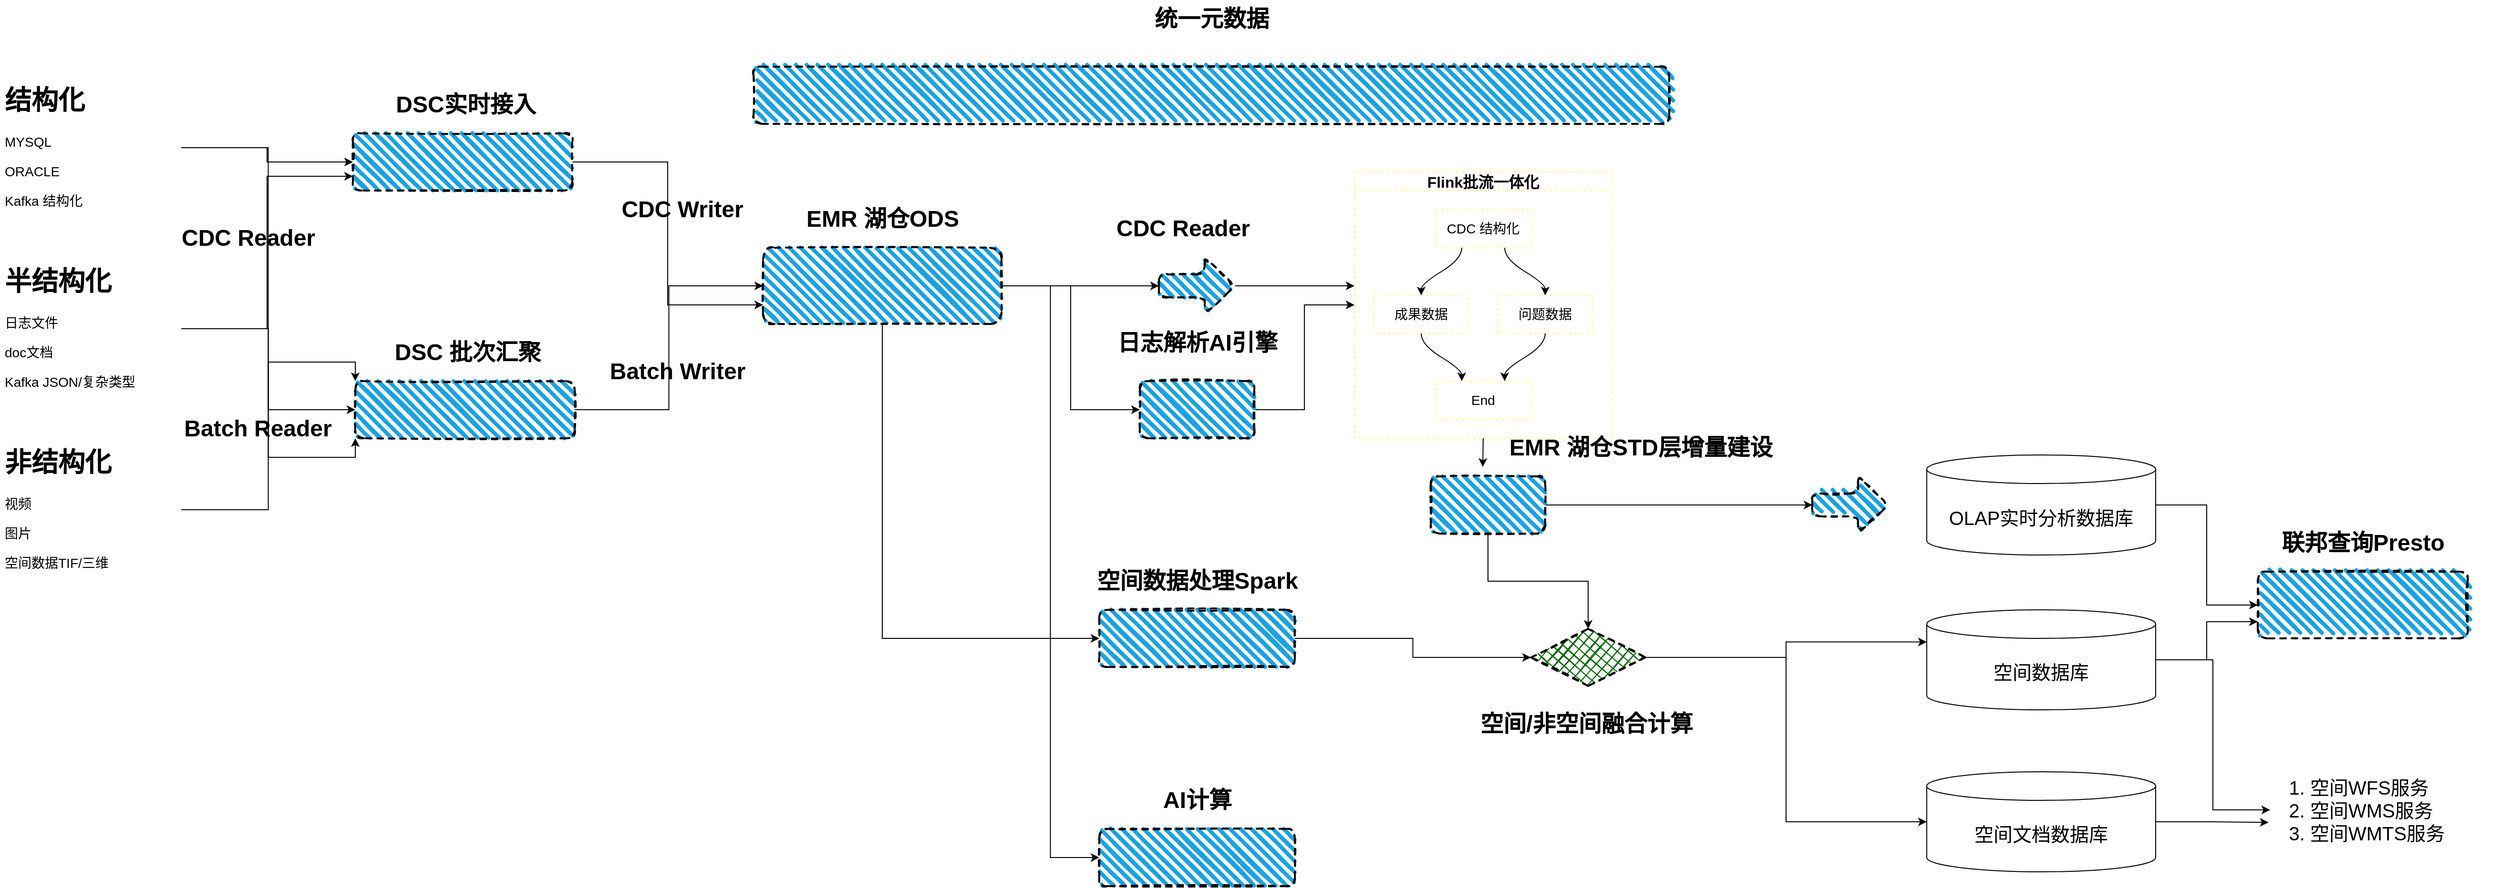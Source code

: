 <mxfile version="17.4.3" type="github">
  <diagram id="1dOQAi_4oyU1C2fP7cNQ" name="Page-1">
    <mxGraphModel dx="2852" dy="-786" grid="1" gridSize="10" guides="1" tooltips="1" connect="1" arrows="1" fold="1" page="1" pageScale="1" pageWidth="827" pageHeight="1169" math="0" shadow="0">
      <root>
        <mxCell id="0" />
        <mxCell id="1" parent="0" />
        <mxCell id="jQ7kkfIX27O_XA6jf1Ui-1" value="" style="edgeStyle=orthogonalEdgeStyle;rounded=0;orthogonalLoop=1;jettySize=auto;html=1;fontSize=14;fontColor=#000000;" edge="1" parent="1" source="jQ7kkfIX27O_XA6jf1Ui-3" target="jQ7kkfIX27O_XA6jf1Ui-10">
          <mxGeometry relative="1" as="geometry" />
        </mxCell>
        <mxCell id="jQ7kkfIX27O_XA6jf1Ui-2" style="edgeStyle=orthogonalEdgeStyle;rounded=0;orthogonalLoop=1;jettySize=auto;html=1;entryX=0;entryY=0.5;entryDx=0;entryDy=0;fontSize=14;fontColor=#000000;" edge="1" parent="1" source="jQ7kkfIX27O_XA6jf1Ui-3" target="jQ7kkfIX27O_XA6jf1Ui-13">
          <mxGeometry relative="1" as="geometry" />
        </mxCell>
        <mxCell id="jQ7kkfIX27O_XA6jf1Ui-3" value="&lt;h1&gt;结构化&lt;/h1&gt;&lt;p&gt;MYSQL&lt;/p&gt;&lt;p&gt;ORACLE&lt;/p&gt;&lt;p&gt;Kafka 结构化&lt;/p&gt;" style="text;html=1;strokeColor=none;fillColor=none;spacing=5;spacingTop=-20;whiteSpace=wrap;overflow=hidden;rounded=0;dashed=1;fontSize=14;fontColor=#000000;" vertex="1" parent="1">
          <mxGeometry x="590" y="3280" width="190" height="150" as="geometry" />
        </mxCell>
        <mxCell id="jQ7kkfIX27O_XA6jf1Ui-4" style="edgeStyle=orthogonalEdgeStyle;rounded=0;orthogonalLoop=1;jettySize=auto;html=1;exitX=1;exitY=0.5;exitDx=0;exitDy=0;entryX=0;entryY=0.75;entryDx=0;entryDy=0;fontSize=14;fontColor=#000000;" edge="1" parent="1" source="jQ7kkfIX27O_XA6jf1Ui-6" target="jQ7kkfIX27O_XA6jf1Ui-10">
          <mxGeometry relative="1" as="geometry" />
        </mxCell>
        <mxCell id="jQ7kkfIX27O_XA6jf1Ui-5" style="edgeStyle=orthogonalEdgeStyle;rounded=0;orthogonalLoop=1;jettySize=auto;html=1;entryX=0;entryY=1;entryDx=0;entryDy=0;fontSize=14;fontColor=#000000;" edge="1" parent="1" source="jQ7kkfIX27O_XA6jf1Ui-6" target="jQ7kkfIX27O_XA6jf1Ui-13">
          <mxGeometry relative="1" as="geometry" />
        </mxCell>
        <mxCell id="jQ7kkfIX27O_XA6jf1Ui-6" value="&lt;h1&gt;半结构化&lt;/h1&gt;&lt;p&gt;日志文件&lt;/p&gt;&lt;p&gt;doc文档&lt;/p&gt;&lt;p&gt;Kafka JSON/复杂类型&lt;/p&gt;" style="text;html=1;strokeColor=none;fillColor=none;spacing=5;spacingTop=-20;whiteSpace=wrap;overflow=hidden;rounded=0;dashed=1;fontSize=14;fontColor=#000000;" vertex="1" parent="1">
          <mxGeometry x="590" y="3470" width="190" height="150" as="geometry" />
        </mxCell>
        <mxCell id="jQ7kkfIX27O_XA6jf1Ui-7" style="edgeStyle=orthogonalEdgeStyle;rounded=0;orthogonalLoop=1;jettySize=auto;html=1;exitX=1;exitY=0.5;exitDx=0;exitDy=0;entryX=0;entryY=0;entryDx=0;entryDy=0;fontSize=14;fontColor=#000000;" edge="1" parent="1" source="jQ7kkfIX27O_XA6jf1Ui-8" target="jQ7kkfIX27O_XA6jf1Ui-13">
          <mxGeometry relative="1" as="geometry" />
        </mxCell>
        <mxCell id="jQ7kkfIX27O_XA6jf1Ui-8" value="&lt;h1&gt;非结构化&lt;/h1&gt;&lt;p&gt;视频&lt;/p&gt;&lt;p&gt;图片&lt;/p&gt;&lt;p&gt;空间数据TIF/三维&lt;/p&gt;" style="text;html=1;strokeColor=none;fillColor=none;spacing=5;spacingTop=-20;whiteSpace=wrap;overflow=hidden;rounded=0;dashed=1;fontSize=14;fontColor=#000000;" vertex="1" parent="1">
          <mxGeometry x="590" y="3660" width="190" height="150" as="geometry" />
        </mxCell>
        <mxCell id="jQ7kkfIX27O_XA6jf1Ui-9" style="edgeStyle=orthogonalEdgeStyle;rounded=0;orthogonalLoop=1;jettySize=auto;html=1;exitX=1;exitY=0.5;exitDx=0;exitDy=0;entryX=0;entryY=0.75;entryDx=0;entryDy=0;fontSize=14;fontColor=#000000;" edge="1" parent="1" source="jQ7kkfIX27O_XA6jf1Ui-10" target="jQ7kkfIX27O_XA6jf1Ui-23">
          <mxGeometry relative="1" as="geometry" />
        </mxCell>
        <mxCell id="jQ7kkfIX27O_XA6jf1Ui-10" value="" style="rounded=1;whiteSpace=wrap;html=1;strokeWidth=2;fillWeight=4;hachureGap=8;hachureAngle=45;fillColor=#1ba1e2;sketch=1;dashed=1;fontSize=14;fontColor=#000000;" vertex="1" parent="1">
          <mxGeometry x="960" y="3340" width="230" height="60" as="geometry" />
        </mxCell>
        <mxCell id="jQ7kkfIX27O_XA6jf1Ui-11" value="DSC实时接入" style="text;strokeColor=none;fillColor=none;html=1;fontSize=24;fontStyle=1;verticalAlign=middle;align=center;dashed=1;fontColor=#000000;" vertex="1" parent="1">
          <mxGeometry x="1027.5" y="3290" width="100" height="40" as="geometry" />
        </mxCell>
        <mxCell id="jQ7kkfIX27O_XA6jf1Ui-12" style="edgeStyle=orthogonalEdgeStyle;rounded=0;orthogonalLoop=1;jettySize=auto;html=1;exitX=1;exitY=0.5;exitDx=0;exitDy=0;entryX=0;entryY=0.5;entryDx=0;entryDy=0;fontSize=14;fontColor=#000000;" edge="1" parent="1" source="jQ7kkfIX27O_XA6jf1Ui-13" target="jQ7kkfIX27O_XA6jf1Ui-23">
          <mxGeometry relative="1" as="geometry" />
        </mxCell>
        <mxCell id="jQ7kkfIX27O_XA6jf1Ui-13" value="" style="rounded=1;whiteSpace=wrap;html=1;strokeWidth=2;fillWeight=4;hachureGap=8;hachureAngle=45;fillColor=#1ba1e2;sketch=1;dashed=1;fontSize=14;fontColor=#000000;" vertex="1" parent="1">
          <mxGeometry x="962.5" y="3600" width="230" height="60" as="geometry" />
        </mxCell>
        <mxCell id="jQ7kkfIX27O_XA6jf1Ui-14" value="DSC 批次汇聚" style="text;strokeColor=none;fillColor=none;html=1;fontSize=24;fontStyle=1;verticalAlign=middle;align=center;dashed=1;fontColor=#000000;" vertex="1" parent="1">
          <mxGeometry x="1030" y="3550" width="100" height="40" as="geometry" />
        </mxCell>
        <mxCell id="jQ7kkfIX27O_XA6jf1Ui-15" value="CDC Reader" style="text;strokeColor=none;fillColor=none;html=1;fontSize=24;fontStyle=1;verticalAlign=middle;align=center;dashed=1;fontColor=#000000;" vertex="1" parent="1">
          <mxGeometry x="800" y="3430" width="100" height="40" as="geometry" />
        </mxCell>
        <mxCell id="jQ7kkfIX27O_XA6jf1Ui-16" value="Batch Reader" style="text;strokeColor=none;fillColor=none;html=1;fontSize=24;fontStyle=1;verticalAlign=middle;align=center;dashed=1;fontColor=#000000;" vertex="1" parent="1">
          <mxGeometry x="810" y="3630" width="100" height="40" as="geometry" />
        </mxCell>
        <mxCell id="jQ7kkfIX27O_XA6jf1Ui-17" value="" style="rounded=1;whiteSpace=wrap;html=1;strokeWidth=2;fillWeight=4;hachureGap=8;hachureAngle=45;fillColor=#1ba1e2;sketch=1;dashed=1;fontSize=14;fontColor=#000000;" vertex="1" parent="1">
          <mxGeometry x="1380" y="3270" width="960" height="60" as="geometry" />
        </mxCell>
        <mxCell id="jQ7kkfIX27O_XA6jf1Ui-18" value="统一元数据" style="text;strokeColor=none;fillColor=none;html=1;fontSize=24;fontStyle=1;verticalAlign=middle;align=center;dashed=1;fontColor=#000000;" vertex="1" parent="1">
          <mxGeometry x="1810" y="3200" width="100" height="40" as="geometry" />
        </mxCell>
        <mxCell id="jQ7kkfIX27O_XA6jf1Ui-19" value="" style="edgeStyle=orthogonalEdgeStyle;rounded=0;orthogonalLoop=1;jettySize=auto;html=1;fontSize=14;fontColor=#000000;" edge="1" parent="1" source="jQ7kkfIX27O_XA6jf1Ui-23" target="jQ7kkfIX27O_XA6jf1Ui-38">
          <mxGeometry relative="1" as="geometry" />
        </mxCell>
        <mxCell id="jQ7kkfIX27O_XA6jf1Ui-20" style="edgeStyle=orthogonalEdgeStyle;rounded=0;orthogonalLoop=1;jettySize=auto;html=1;entryX=0;entryY=0.5;entryDx=0;entryDy=0;fontSize=14;fontColor=#000000;" edge="1" parent="1" source="jQ7kkfIX27O_XA6jf1Ui-23" target="jQ7kkfIX27O_XA6jf1Ui-41">
          <mxGeometry relative="1" as="geometry" />
        </mxCell>
        <mxCell id="jQ7kkfIX27O_XA6jf1Ui-21" style="edgeStyle=orthogonalEdgeStyle;rounded=0;orthogonalLoop=1;jettySize=auto;html=1;exitX=0.5;exitY=1;exitDx=0;exitDy=0;entryX=0;entryY=0.5;entryDx=0;entryDy=0;fontSize=16;fontColor=#000000;" edge="1" parent="1" source="jQ7kkfIX27O_XA6jf1Ui-23" target="jQ7kkfIX27O_XA6jf1Ui-48">
          <mxGeometry relative="1" as="geometry" />
        </mxCell>
        <mxCell id="jQ7kkfIX27O_XA6jf1Ui-22" style="edgeStyle=orthogonalEdgeStyle;rounded=0;orthogonalLoop=1;jettySize=auto;html=1;entryX=0;entryY=0.5;entryDx=0;entryDy=0;fontSize=20;fontColor=#000000;" edge="1" parent="1" source="jQ7kkfIX27O_XA6jf1Ui-23" target="jQ7kkfIX27O_XA6jf1Ui-65">
          <mxGeometry relative="1" as="geometry" />
        </mxCell>
        <mxCell id="jQ7kkfIX27O_XA6jf1Ui-23" value="" style="rounded=1;whiteSpace=wrap;html=1;strokeWidth=2;fillWeight=4;hachureGap=8;hachureAngle=45;fillColor=#1ba1e2;sketch=1;dashed=1;fontSize=14;fontColor=#000000;" vertex="1" parent="1">
          <mxGeometry x="1390" y="3460" width="250" height="80" as="geometry" />
        </mxCell>
        <mxCell id="jQ7kkfIX27O_XA6jf1Ui-24" value="EMR 湖仓ODS" style="text;strokeColor=none;fillColor=none;html=1;fontSize=24;fontStyle=1;verticalAlign=middle;align=center;dashed=1;fontColor=#000000;" vertex="1" parent="1">
          <mxGeometry x="1465" y="3410" width="100" height="40" as="geometry" />
        </mxCell>
        <mxCell id="jQ7kkfIX27O_XA6jf1Ui-25" value="CDC Writer" style="text;strokeColor=none;fillColor=none;html=1;fontSize=24;fontStyle=1;verticalAlign=middle;align=center;dashed=1;fontColor=#000000;" vertex="1" parent="1">
          <mxGeometry x="1255" y="3400" width="100" height="40" as="geometry" />
        </mxCell>
        <mxCell id="jQ7kkfIX27O_XA6jf1Ui-26" value="Batch Writer" style="text;strokeColor=none;fillColor=none;html=1;fontSize=24;fontStyle=1;verticalAlign=middle;align=center;dashed=1;fontColor=#000000;" vertex="1" parent="1">
          <mxGeometry x="1250" y="3570" width="100" height="40" as="geometry" />
        </mxCell>
        <mxCell id="jQ7kkfIX27O_XA6jf1Ui-27" style="edgeStyle=orthogonalEdgeStyle;rounded=0;orthogonalLoop=1;jettySize=auto;html=1;exitX=0.5;exitY=1;exitDx=0;exitDy=0;fontSize=14;fontColor=#000000;" edge="1" parent="1" source="jQ7kkfIX27O_XA6jf1Ui-28">
          <mxGeometry relative="1" as="geometry">
            <mxPoint x="2144.5" y="3690" as="targetPoint" />
          </mxGeometry>
        </mxCell>
        <mxCell id="jQ7kkfIX27O_XA6jf1Ui-28" value="Flink批流一体化" style="swimlane;startSize=20;horizontal=1;childLayout=flowLayout;flowOrientation=north;resizable=0;interRankCellSpacing=50;containerType=tree;dashed=1;fontSize=16;fontColor=#000000;strokeColor=#FFFF99;fillColor=#FFFFFF;" vertex="1" parent="1">
          <mxGeometry x="2010" y="3380" width="270" height="280" as="geometry" />
        </mxCell>
        <mxCell id="jQ7kkfIX27O_XA6jf1Ui-29" value="CDC 结构化" style="whiteSpace=wrap;html=1;dashed=1;fontSize=14;fontColor=#000000;strokeColor=#FFFF99;fillColor=#FFFFFF;" vertex="1" parent="jQ7kkfIX27O_XA6jf1Ui-28">
          <mxGeometry x="85" y="40" width="100" height="40" as="geometry" />
        </mxCell>
        <mxCell id="jQ7kkfIX27O_XA6jf1Ui-30" value="成果数据" style="whiteSpace=wrap;html=1;dashed=1;fontSize=14;fontColor=#000000;strokeColor=#FFFF99;fillColor=#FFFFFF;" vertex="1" parent="jQ7kkfIX27O_XA6jf1Ui-28">
          <mxGeometry x="20" y="130" width="100" height="40" as="geometry" />
        </mxCell>
        <mxCell id="jQ7kkfIX27O_XA6jf1Ui-31" value="" style="html=1;curved=1;rounded=0;fontSize=14;fontColor=#000000;noEdgeStyle=1;orthogonal=1;" edge="1" parent="jQ7kkfIX27O_XA6jf1Ui-28" source="jQ7kkfIX27O_XA6jf1Ui-29" target="jQ7kkfIX27O_XA6jf1Ui-30">
          <mxGeometry relative="1" as="geometry">
            <Array as="points">
              <mxPoint x="112.5" y="92" />
              <mxPoint x="70" y="118" />
            </Array>
          </mxGeometry>
        </mxCell>
        <mxCell id="jQ7kkfIX27O_XA6jf1Ui-32" value="问题数据" style="whiteSpace=wrap;html=1;dashed=1;fontSize=14;fontColor=#000000;strokeColor=#FFFF99;fillColor=#FFFFFF;" vertex="1" parent="jQ7kkfIX27O_XA6jf1Ui-28">
          <mxGeometry x="150" y="130" width="100" height="40" as="geometry" />
        </mxCell>
        <mxCell id="jQ7kkfIX27O_XA6jf1Ui-33" value="" style="html=1;curved=1;rounded=0;fontSize=14;fontColor=#000000;noEdgeStyle=1;orthogonal=1;" edge="1" parent="jQ7kkfIX27O_XA6jf1Ui-28" source="jQ7kkfIX27O_XA6jf1Ui-29" target="jQ7kkfIX27O_XA6jf1Ui-32">
          <mxGeometry relative="1" as="geometry">
            <Array as="points">
              <mxPoint x="157.5" y="92" />
              <mxPoint x="200" y="118" />
            </Array>
          </mxGeometry>
        </mxCell>
        <mxCell id="jQ7kkfIX27O_XA6jf1Ui-34" value="End" style="whiteSpace=wrap;html=1;dashed=1;fontSize=14;fontColor=#000000;strokeColor=#FFFF99;fillColor=#FFFFFF;" vertex="1" parent="jQ7kkfIX27O_XA6jf1Ui-28">
          <mxGeometry x="85" y="220" width="100" height="40" as="geometry" />
        </mxCell>
        <mxCell id="jQ7kkfIX27O_XA6jf1Ui-35" value="" style="html=1;curved=1;rounded=0;fontSize=14;fontColor=#000000;noEdgeStyle=1;orthogonal=1;" edge="1" parent="jQ7kkfIX27O_XA6jf1Ui-28" source="jQ7kkfIX27O_XA6jf1Ui-30" target="jQ7kkfIX27O_XA6jf1Ui-34">
          <mxGeometry relative="1" as="geometry">
            <Array as="points">
              <mxPoint x="70" y="182" />
              <mxPoint x="112.5" y="208" />
            </Array>
          </mxGeometry>
        </mxCell>
        <mxCell id="jQ7kkfIX27O_XA6jf1Ui-36" value="" style="html=1;curved=1;rounded=0;fontSize=14;fontColor=#000000;noEdgeStyle=1;orthogonal=1;" edge="1" parent="jQ7kkfIX27O_XA6jf1Ui-28" source="jQ7kkfIX27O_XA6jf1Ui-32" target="jQ7kkfIX27O_XA6jf1Ui-34">
          <mxGeometry relative="1" as="geometry">
            <Array as="points">
              <mxPoint x="200" y="182" />
              <mxPoint x="157.5" y="208" />
            </Array>
          </mxGeometry>
        </mxCell>
        <mxCell id="jQ7kkfIX27O_XA6jf1Ui-37" style="edgeStyle=orthogonalEdgeStyle;rounded=0;orthogonalLoop=1;jettySize=auto;html=1;exitX=1;exitY=0.5;exitDx=0;exitDy=0;exitPerimeter=0;fontSize=14;fontColor=#000000;" edge="1" parent="1" source="jQ7kkfIX27O_XA6jf1Ui-38">
          <mxGeometry relative="1" as="geometry">
            <mxPoint x="2010" y="3500" as="targetPoint" />
          </mxGeometry>
        </mxCell>
        <mxCell id="jQ7kkfIX27O_XA6jf1Ui-38" value="" style="shape=singleArrow;whiteSpace=wrap;html=1;arrowWidth=0.4;arrowSize=0.4;fontSize=14;fillColor=#1ba1e2;fontColor=#000000;rounded=1;strokeWidth=2;fillWeight=4;hachureGap=8;hachureAngle=45;sketch=1;dashed=1;" vertex="1" parent="1">
          <mxGeometry x="1805" y="3470" width="80" height="60" as="geometry" />
        </mxCell>
        <mxCell id="jQ7kkfIX27O_XA6jf1Ui-39" value="CDC Reader" style="text;strokeColor=none;fillColor=none;html=1;fontSize=24;fontStyle=1;verticalAlign=middle;align=center;dashed=1;fontColor=#000000;" vertex="1" parent="1">
          <mxGeometry x="1780" y="3420" width="100" height="40" as="geometry" />
        </mxCell>
        <mxCell id="jQ7kkfIX27O_XA6jf1Ui-40" style="edgeStyle=orthogonalEdgeStyle;rounded=0;orthogonalLoop=1;jettySize=auto;html=1;exitX=1;exitY=0.5;exitDx=0;exitDy=0;entryX=0;entryY=0.5;entryDx=0;entryDy=0;fontSize=14;fontColor=#000000;" edge="1" parent="1" source="jQ7kkfIX27O_XA6jf1Ui-41" target="jQ7kkfIX27O_XA6jf1Ui-28">
          <mxGeometry relative="1" as="geometry" />
        </mxCell>
        <mxCell id="jQ7kkfIX27O_XA6jf1Ui-41" value="" style="rounded=1;whiteSpace=wrap;html=1;strokeWidth=2;fillWeight=4;hachureGap=8;hachureAngle=45;fillColor=#1ba1e2;sketch=1;dashed=1;fontSize=14;fontColor=#000000;" vertex="1" parent="1">
          <mxGeometry x="1785" y="3600" width="120" height="60" as="geometry" />
        </mxCell>
        <mxCell id="jQ7kkfIX27O_XA6jf1Ui-42" value="日志解析AI引擎" style="text;strokeColor=none;fillColor=none;html=1;fontSize=24;fontStyle=1;verticalAlign=middle;align=center;dashed=1;fontColor=#000000;" vertex="1" parent="1">
          <mxGeometry x="1795" y="3540" width="100" height="40" as="geometry" />
        </mxCell>
        <mxCell id="jQ7kkfIX27O_XA6jf1Ui-43" value="" style="edgeStyle=orthogonalEdgeStyle;rounded=0;orthogonalLoop=1;jettySize=auto;html=1;fontSize=16;fontColor=#000000;" edge="1" parent="1" source="jQ7kkfIX27O_XA6jf1Ui-45" target="jQ7kkfIX27O_XA6jf1Ui-50">
          <mxGeometry relative="1" as="geometry" />
        </mxCell>
        <mxCell id="jQ7kkfIX27O_XA6jf1Ui-44" style="edgeStyle=orthogonalEdgeStyle;rounded=0;orthogonalLoop=1;jettySize=auto;html=1;exitX=0.5;exitY=1;exitDx=0;exitDy=0;entryX=0.5;entryY=0;entryDx=0;entryDy=0;fontSize=16;fontColor=#000000;" edge="1" parent="1" source="jQ7kkfIX27O_XA6jf1Ui-45" target="jQ7kkfIX27O_XA6jf1Ui-53">
          <mxGeometry relative="1" as="geometry" />
        </mxCell>
        <mxCell id="jQ7kkfIX27O_XA6jf1Ui-45" value="" style="rounded=1;whiteSpace=wrap;html=1;strokeWidth=2;fillWeight=4;hachureGap=8;hachureAngle=45;fillColor=#1ba1e2;sketch=1;dashed=1;fontSize=14;fontColor=#000000;" vertex="1" parent="1">
          <mxGeometry x="2090" y="3700" width="120" height="60" as="geometry" />
        </mxCell>
        <mxCell id="jQ7kkfIX27O_XA6jf1Ui-46" value="EMR 湖仓STD层增量建设" style="text;strokeColor=none;fillColor=none;html=1;fontSize=24;fontStyle=1;verticalAlign=middle;align=center;dashed=1;fontColor=#000000;" vertex="1" parent="1">
          <mxGeometry x="2260" y="3650" width="100" height="40" as="geometry" />
        </mxCell>
        <mxCell id="jQ7kkfIX27O_XA6jf1Ui-47" style="edgeStyle=orthogonalEdgeStyle;rounded=0;orthogonalLoop=1;jettySize=auto;html=1;exitX=1;exitY=0.5;exitDx=0;exitDy=0;entryX=0;entryY=0.5;entryDx=0;entryDy=0;fontSize=16;fontColor=#000000;" edge="1" parent="1" source="jQ7kkfIX27O_XA6jf1Ui-48" target="jQ7kkfIX27O_XA6jf1Ui-53">
          <mxGeometry relative="1" as="geometry" />
        </mxCell>
        <mxCell id="jQ7kkfIX27O_XA6jf1Ui-48" value="" style="rounded=1;whiteSpace=wrap;html=1;strokeWidth=2;fillWeight=4;hachureGap=8;hachureAngle=45;fillColor=#1ba1e2;sketch=1;dashed=1;fontSize=14;fontColor=#000000;" vertex="1" parent="1">
          <mxGeometry x="1742.5" y="3840" width="205" height="60" as="geometry" />
        </mxCell>
        <mxCell id="jQ7kkfIX27O_XA6jf1Ui-49" value="空间数据处理Spark" style="text;strokeColor=none;fillColor=none;html=1;fontSize=24;fontStyle=1;verticalAlign=middle;align=center;dashed=1;fontColor=#000000;" vertex="1" parent="1">
          <mxGeometry x="1795" y="3790" width="100" height="40" as="geometry" />
        </mxCell>
        <mxCell id="jQ7kkfIX27O_XA6jf1Ui-50" value="" style="shape=singleArrow;whiteSpace=wrap;html=1;arrowWidth=0.4;arrowSize=0.4;fontSize=14;fillColor=#1ba1e2;fontColor=#000000;rounded=1;strokeWidth=2;fillWeight=4;hachureGap=8;hachureAngle=45;sketch=1;dashed=1;" vertex="1" parent="1">
          <mxGeometry x="2490" y="3700" width="80" height="60" as="geometry" />
        </mxCell>
        <mxCell id="jQ7kkfIX27O_XA6jf1Ui-51" style="edgeStyle=orthogonalEdgeStyle;rounded=0;orthogonalLoop=1;jettySize=auto;html=1;exitX=1;exitY=0.5;exitDx=0;exitDy=0;entryX=0;entryY=0;entryDx=0;entryDy=33.75;entryPerimeter=0;fontSize=20;fontColor=#000000;" edge="1" parent="1" source="jQ7kkfIX27O_XA6jf1Ui-53" target="jQ7kkfIX27O_XA6jf1Ui-59">
          <mxGeometry relative="1" as="geometry" />
        </mxCell>
        <mxCell id="jQ7kkfIX27O_XA6jf1Ui-52" style="edgeStyle=orthogonalEdgeStyle;rounded=0;orthogonalLoop=1;jettySize=auto;html=1;exitX=1;exitY=0.5;exitDx=0;exitDy=0;entryX=0;entryY=0.5;entryDx=0;entryDy=0;entryPerimeter=0;fontSize=20;fontColor=#000000;" edge="1" parent="1" source="jQ7kkfIX27O_XA6jf1Ui-53" target="jQ7kkfIX27O_XA6jf1Ui-61">
          <mxGeometry relative="1" as="geometry" />
        </mxCell>
        <mxCell id="jQ7kkfIX27O_XA6jf1Ui-53" value="" style="rhombus;whiteSpace=wrap;html=1;strokeWidth=2;fillWeight=-1;hachureGap=8;fillStyle=cross-hatch;fillColor=#006600;sketch=1;dashed=1;fontSize=16;fontColor=#000000;" vertex="1" parent="1">
          <mxGeometry x="2195" y="3860" width="120" height="60" as="geometry" />
        </mxCell>
        <mxCell id="jQ7kkfIX27O_XA6jf1Ui-54" value="空间/非空间融合计算" style="text;strokeColor=none;fillColor=none;html=1;fontSize=24;fontStyle=1;verticalAlign=middle;align=center;dashed=1;fontColor=#000000;" vertex="1" parent="1">
          <mxGeometry x="2203" y="3940" width="100" height="40" as="geometry" />
        </mxCell>
        <mxCell id="jQ7kkfIX27O_XA6jf1Ui-55" style="edgeStyle=orthogonalEdgeStyle;rounded=0;orthogonalLoop=1;jettySize=auto;html=1;exitX=1;exitY=0.5;exitDx=0;exitDy=0;exitPerimeter=0;entryX=0;entryY=0.5;entryDx=0;entryDy=0;fontSize=20;fontColor=#000000;" edge="1" parent="1" source="jQ7kkfIX27O_XA6jf1Ui-56" target="jQ7kkfIX27O_XA6jf1Ui-62">
          <mxGeometry relative="1" as="geometry" />
        </mxCell>
        <mxCell id="jQ7kkfIX27O_XA6jf1Ui-56" value="&lt;font style=&quot;font-size: 20px&quot;&gt;OLAP实时分析数据库&lt;/font&gt;" style="shape=cylinder3;whiteSpace=wrap;html=1;boundedLbl=1;backgroundOutline=1;size=15;" vertex="1" parent="1">
          <mxGeometry x="2610" y="3677.5" width="240" height="105" as="geometry" />
        </mxCell>
        <mxCell id="jQ7kkfIX27O_XA6jf1Ui-57" style="edgeStyle=orthogonalEdgeStyle;rounded=0;orthogonalLoop=1;jettySize=auto;html=1;entryX=0;entryY=0.75;entryDx=0;entryDy=0;fontSize=20;fontColor=#000000;" edge="1" parent="1" source="jQ7kkfIX27O_XA6jf1Ui-59" target="jQ7kkfIX27O_XA6jf1Ui-62">
          <mxGeometry relative="1" as="geometry" />
        </mxCell>
        <mxCell id="jQ7kkfIX27O_XA6jf1Ui-58" style="edgeStyle=orthogonalEdgeStyle;rounded=0;orthogonalLoop=1;jettySize=auto;html=1;entryX=0;entryY=0.5;entryDx=0;entryDy=0;fontSize=20;fontColor=#000000;" edge="1" parent="1" source="jQ7kkfIX27O_XA6jf1Ui-59" target="jQ7kkfIX27O_XA6jf1Ui-64">
          <mxGeometry relative="1" as="geometry" />
        </mxCell>
        <mxCell id="jQ7kkfIX27O_XA6jf1Ui-59" value="&lt;font style=&quot;font-size: 20px&quot;&gt;空间数据库&lt;/font&gt;" style="shape=cylinder3;whiteSpace=wrap;html=1;boundedLbl=1;backgroundOutline=1;size=15;" vertex="1" parent="1">
          <mxGeometry x="2610" y="3840" width="240" height="105" as="geometry" />
        </mxCell>
        <mxCell id="jQ7kkfIX27O_XA6jf1Ui-60" style="edgeStyle=orthogonalEdgeStyle;rounded=0;orthogonalLoop=1;jettySize=auto;html=1;entryX=-0.007;entryY=0.594;entryDx=0;entryDy=0;entryPerimeter=0;fontSize=20;fontColor=#000000;" edge="1" parent="1" source="jQ7kkfIX27O_XA6jf1Ui-61" target="jQ7kkfIX27O_XA6jf1Ui-64">
          <mxGeometry relative="1" as="geometry" />
        </mxCell>
        <mxCell id="jQ7kkfIX27O_XA6jf1Ui-61" value="&lt;font style=&quot;font-size: 20px&quot;&gt;空间文档数据库&lt;/font&gt;" style="shape=cylinder3;whiteSpace=wrap;html=1;boundedLbl=1;backgroundOutline=1;size=15;" vertex="1" parent="1">
          <mxGeometry x="2610" y="4010" width="240" height="105" as="geometry" />
        </mxCell>
        <mxCell id="jQ7kkfIX27O_XA6jf1Ui-62" value="" style="rounded=1;whiteSpace=wrap;html=1;strokeWidth=2;fillWeight=4;hachureGap=8;hachureAngle=45;fillColor=#1ba1e2;sketch=1;dashed=1;fontSize=20;fontColor=#000000;" vertex="1" parent="1">
          <mxGeometry x="2957" y="3800" width="220" height="70" as="geometry" />
        </mxCell>
        <mxCell id="jQ7kkfIX27O_XA6jf1Ui-63" value="联邦查询Presto" style="text;strokeColor=none;fillColor=none;html=1;fontSize=24;fontStyle=1;verticalAlign=middle;align=center;dashed=1;fontColor=#000000;" vertex="1" parent="1">
          <mxGeometry x="3017" y="3750" width="100" height="40" as="geometry" />
        </mxCell>
        <mxCell id="jQ7kkfIX27O_XA6jf1Ui-64" value="&lt;ol&gt;&lt;li&gt;空间WFS服务&lt;/li&gt;&lt;li&gt;空间WMS服务&lt;/li&gt;&lt;li&gt;空间WMTS服务&lt;/li&gt;&lt;/ol&gt;" style="text;strokeColor=none;fillColor=none;html=1;whiteSpace=wrap;verticalAlign=middle;overflow=hidden;dashed=1;fontSize=20;fontColor=#000000;" vertex="1" parent="1">
          <mxGeometry x="2970" y="3980" width="240" height="140" as="geometry" />
        </mxCell>
        <mxCell id="jQ7kkfIX27O_XA6jf1Ui-65" value="" style="rounded=1;whiteSpace=wrap;html=1;strokeWidth=2;fillWeight=4;hachureGap=8;hachureAngle=45;fillColor=#1ba1e2;sketch=1;dashed=1;fontSize=14;fontColor=#000000;" vertex="1" parent="1">
          <mxGeometry x="1742.5" y="4070" width="205" height="60" as="geometry" />
        </mxCell>
        <mxCell id="jQ7kkfIX27O_XA6jf1Ui-66" value="AI计算" style="text;strokeColor=none;fillColor=none;html=1;fontSize=24;fontStyle=1;verticalAlign=middle;align=center;dashed=1;fontColor=#000000;" vertex="1" parent="1">
          <mxGeometry x="1795" y="4020" width="100" height="40" as="geometry" />
        </mxCell>
      </root>
    </mxGraphModel>
  </diagram>
</mxfile>

